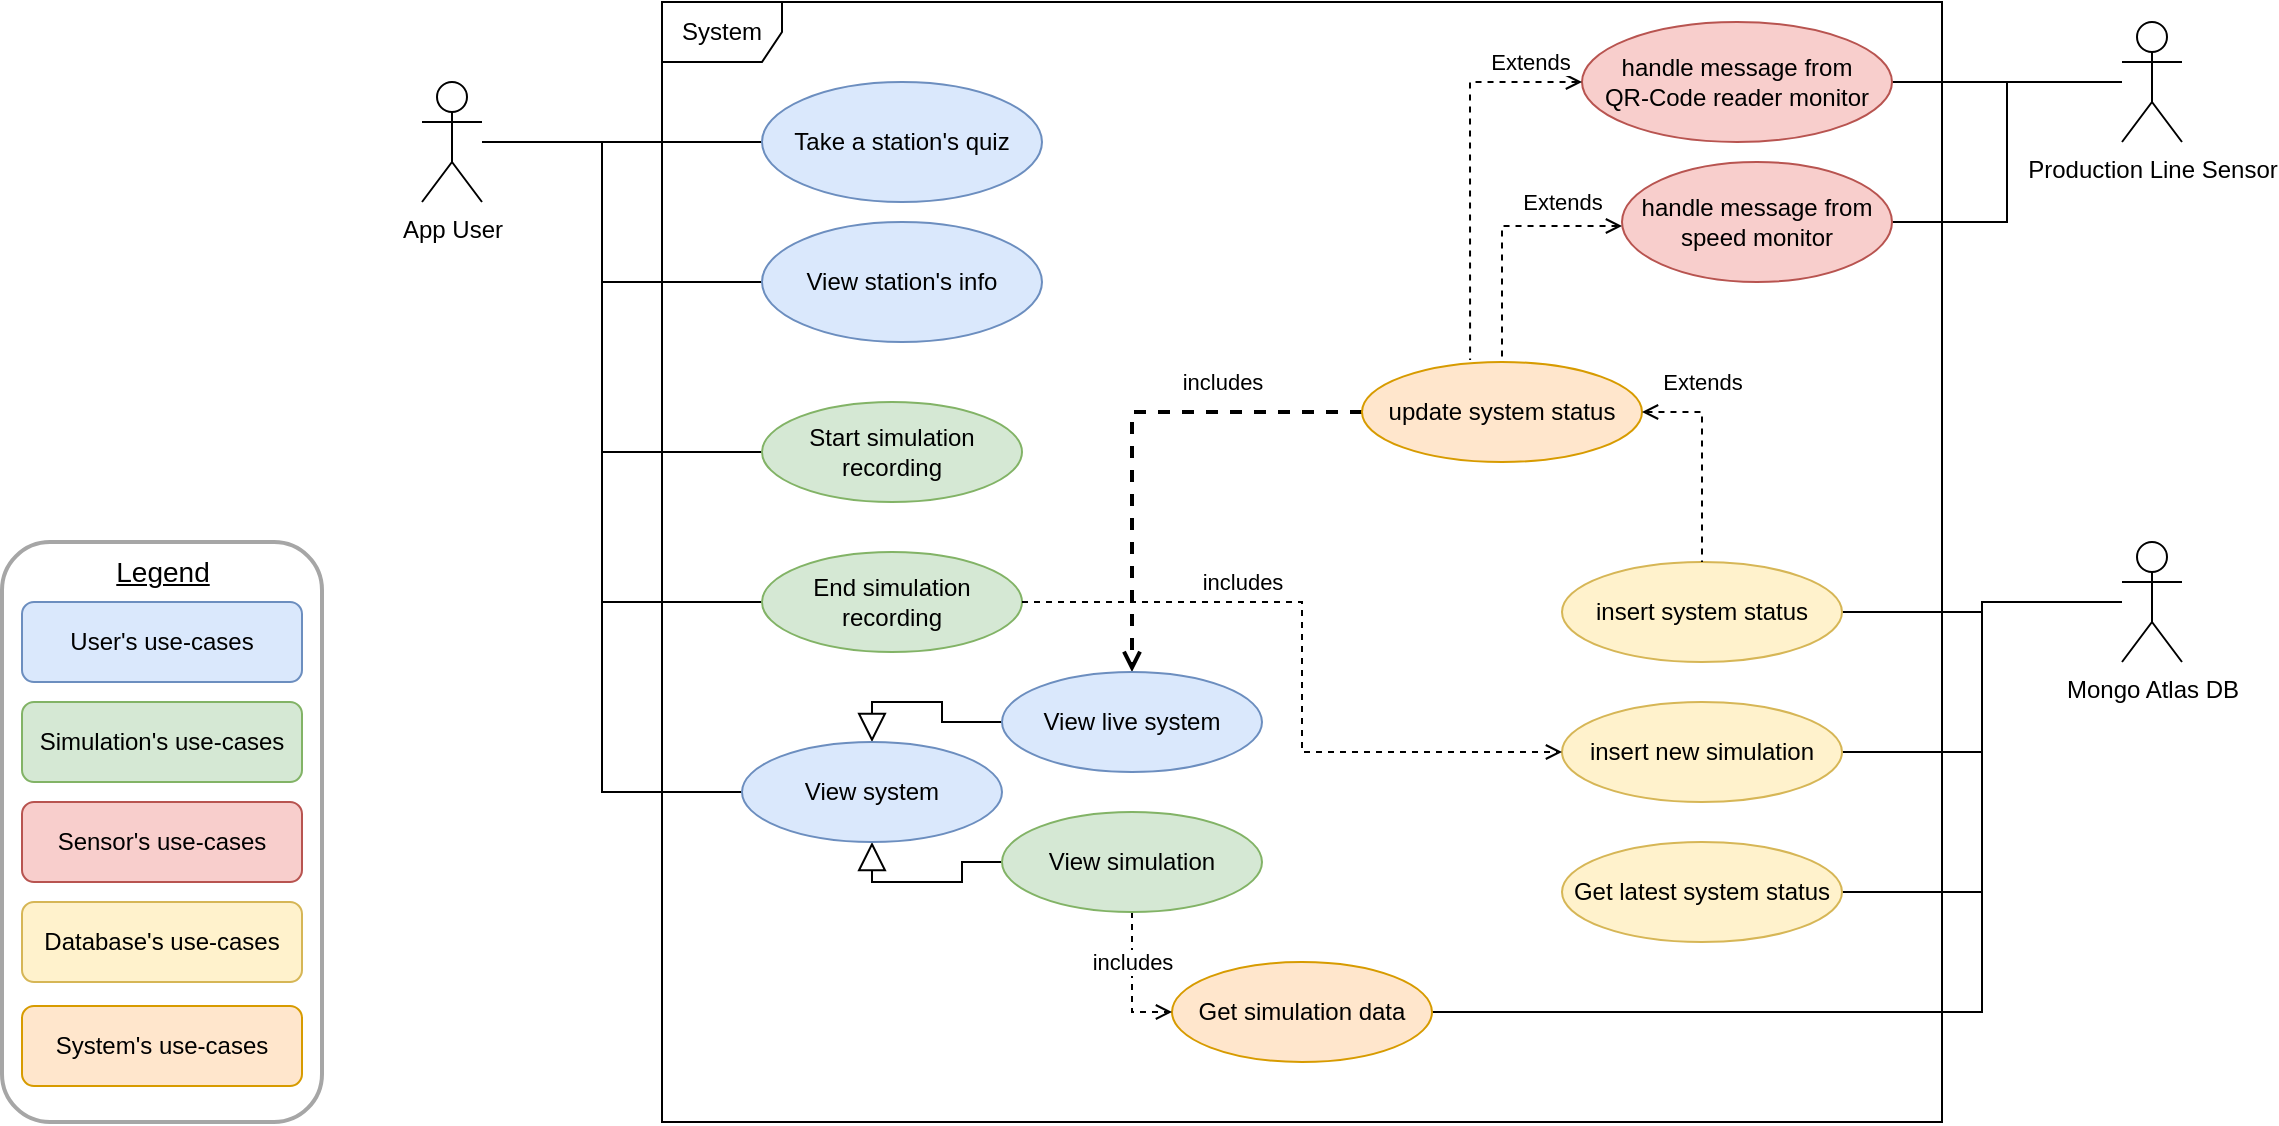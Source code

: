 <mxfile version="26.2.2">
  <diagram name="Page-1" id="rR2V_Q7q65ynBNokU8pl">
    <mxGraphModel dx="2278" dy="849" grid="1" gridSize="10" guides="1" tooltips="1" connect="1" arrows="1" fold="1" page="1" pageScale="1" pageWidth="850" pageHeight="1100" math="0" shadow="0">
      <root>
        <mxCell id="0" />
        <mxCell id="1" parent="0" />
        <mxCell id="vN8rGPiPdER4d5cGfl4L-1" value="System" style="shape=umlFrame;whiteSpace=wrap;html=1;pointerEvents=0;" parent="1" vertex="1">
          <mxGeometry x="220" y="170" width="640" height="560" as="geometry" />
        </mxCell>
        <mxCell id="vN8rGPiPdER4d5cGfl4L-9" style="edgeStyle=orthogonalEdgeStyle;rounded=0;orthogonalLoop=1;jettySize=auto;html=1;endArrow=none;startFill=0;" parent="1" source="vN8rGPiPdER4d5cGfl4L-2" target="vN8rGPiPdER4d5cGfl4L-8" edge="1">
          <mxGeometry relative="1" as="geometry" />
        </mxCell>
        <mxCell id="5xq10pbfFs4bVuOM3ThR-27" style="edgeStyle=orthogonalEdgeStyle;rounded=0;orthogonalLoop=1;jettySize=auto;html=1;entryX=0;entryY=0.5;entryDx=0;entryDy=0;endArrow=none;startFill=0;" parent="1" source="vN8rGPiPdER4d5cGfl4L-2" target="5xq10pbfFs4bVuOM3ThR-18" edge="1">
          <mxGeometry relative="1" as="geometry">
            <Array as="points">
              <mxPoint x="190" y="240" />
              <mxPoint x="190" y="395" />
            </Array>
          </mxGeometry>
        </mxCell>
        <mxCell id="5xq10pbfFs4bVuOM3ThR-28" style="edgeStyle=orthogonalEdgeStyle;rounded=0;orthogonalLoop=1;jettySize=auto;html=1;entryX=0;entryY=0.5;entryDx=0;entryDy=0;endArrow=none;startFill=0;" parent="1" source="vN8rGPiPdER4d5cGfl4L-2" target="5xq10pbfFs4bVuOM3ThR-23" edge="1">
          <mxGeometry relative="1" as="geometry">
            <Array as="points">
              <mxPoint x="190" y="240" />
              <mxPoint x="190" y="470" />
            </Array>
          </mxGeometry>
        </mxCell>
        <mxCell id="5xq10pbfFs4bVuOM3ThR-34" style="edgeStyle=orthogonalEdgeStyle;rounded=0;orthogonalLoop=1;jettySize=auto;html=1;entryX=0;entryY=0.5;entryDx=0;entryDy=0;endArrow=none;startFill=0;" parent="1" source="vN8rGPiPdER4d5cGfl4L-2" target="5xq10pbfFs4bVuOM3ThR-33" edge="1">
          <mxGeometry relative="1" as="geometry">
            <Array as="points">
              <mxPoint x="190" y="240" />
              <mxPoint x="190" y="565" />
            </Array>
          </mxGeometry>
        </mxCell>
        <mxCell id="SfxXH9b3Tyiaz1xrUwsE-6" style="edgeStyle=orthogonalEdgeStyle;rounded=0;orthogonalLoop=1;jettySize=auto;html=1;endArrow=none;startFill=0;" parent="1" source="vN8rGPiPdER4d5cGfl4L-2" target="SfxXH9b3Tyiaz1xrUwsE-5" edge="1">
          <mxGeometry relative="1" as="geometry">
            <Array as="points">
              <mxPoint x="190" y="240" />
              <mxPoint x="190" y="310" />
            </Array>
          </mxGeometry>
        </mxCell>
        <mxCell id="vN8rGPiPdER4d5cGfl4L-2" value="App User" style="shape=umlActor;verticalLabelPosition=bottom;verticalAlign=top;html=1;" parent="1" vertex="1">
          <mxGeometry x="100" y="210" width="30" height="60" as="geometry" />
        </mxCell>
        <mxCell id="vN8rGPiPdER4d5cGfl4L-7" style="edgeStyle=orthogonalEdgeStyle;rounded=0;orthogonalLoop=1;jettySize=auto;html=1;endArrow=none;startFill=0;" parent="1" source="vN8rGPiPdER4d5cGfl4L-3" edge="1">
          <mxGeometry relative="1" as="geometry">
            <mxPoint x="835" y="210" as="targetPoint" />
          </mxGeometry>
        </mxCell>
        <mxCell id="5xq10pbfFs4bVuOM3ThR-9" style="edgeStyle=orthogonalEdgeStyle;rounded=0;orthogonalLoop=1;jettySize=auto;html=1;entryX=1;entryY=0.5;entryDx=0;entryDy=0;endArrow=none;startFill=0;" parent="1" source="vN8rGPiPdER4d5cGfl4L-3" target="5xq10pbfFs4bVuOM3ThR-2" edge="1">
          <mxGeometry relative="1" as="geometry" />
        </mxCell>
        <mxCell id="vN8rGPiPdER4d5cGfl4L-3" value="Production Line Sensor" style="shape=umlActor;verticalLabelPosition=bottom;verticalAlign=top;html=1;" parent="1" vertex="1">
          <mxGeometry x="950" y="180" width="30" height="60" as="geometry" />
        </mxCell>
        <mxCell id="5xq10pbfFs4bVuOM3ThR-12" style="edgeStyle=orthogonalEdgeStyle;rounded=0;orthogonalLoop=1;jettySize=auto;html=1;endArrow=none;startFill=0;" parent="1" source="vN8rGPiPdER4d5cGfl4L-4" target="vN8rGPiPdER4d5cGfl4L-10" edge="1">
          <mxGeometry relative="1" as="geometry" />
        </mxCell>
        <mxCell id="5xq10pbfFs4bVuOM3ThR-21" style="edgeStyle=orthogonalEdgeStyle;rounded=0;orthogonalLoop=1;jettySize=auto;html=1;entryX=1;entryY=0.5;entryDx=0;entryDy=0;endArrow=none;startFill=0;" parent="1" source="vN8rGPiPdER4d5cGfl4L-4" target="5xq10pbfFs4bVuOM3ThR-19" edge="1">
          <mxGeometry relative="1" as="geometry" />
        </mxCell>
        <mxCell id="5xq10pbfFs4bVuOM3ThR-22" style="edgeStyle=orthogonalEdgeStyle;rounded=0;orthogonalLoop=1;jettySize=auto;html=1;entryX=1;entryY=0.5;entryDx=0;entryDy=0;endArrow=none;startFill=0;" parent="1" source="vN8rGPiPdER4d5cGfl4L-4" target="5xq10pbfFs4bVuOM3ThR-20" edge="1">
          <mxGeometry relative="1" as="geometry" />
        </mxCell>
        <mxCell id="5xq10pbfFs4bVuOM3ThR-30" style="edgeStyle=orthogonalEdgeStyle;rounded=0;orthogonalLoop=1;jettySize=auto;html=1;entryX=1;entryY=0.5;entryDx=0;entryDy=0;endArrow=none;startFill=0;" parent="1" source="vN8rGPiPdER4d5cGfl4L-4" target="5xq10pbfFs4bVuOM3ThR-24" edge="1">
          <mxGeometry relative="1" as="geometry">
            <Array as="points">
              <mxPoint x="880" y="470" />
              <mxPoint x="880" y="675" />
            </Array>
          </mxGeometry>
        </mxCell>
        <mxCell id="vN8rGPiPdER4d5cGfl4L-4" value="Mongo Atlas DB" style="shape=umlActor;verticalLabelPosition=bottom;verticalAlign=top;html=1;" parent="1" vertex="1">
          <mxGeometry x="950" y="440" width="30" height="60" as="geometry" />
        </mxCell>
        <mxCell id="vN8rGPiPdER4d5cGfl4L-8" value="Take a station&#39;s quiz" style="ellipse;whiteSpace=wrap;html=1;fillColor=#dae8fc;strokeColor=#6c8ebf;" parent="1" vertex="1">
          <mxGeometry x="270" y="210" width="140" height="60" as="geometry" />
        </mxCell>
        <mxCell id="vN8rGPiPdER4d5cGfl4L-10" value="insert system status" style="ellipse;whiteSpace=wrap;html=1;fillColor=#fff2cc;strokeColor=#d6b656;" parent="1" vertex="1">
          <mxGeometry x="670" y="450" width="140" height="50" as="geometry" />
        </mxCell>
        <mxCell id="5xq10pbfFs4bVuOM3ThR-1" value="handle message from&lt;div&gt;QR-Code reader monitor&lt;/div&gt;" style="ellipse;whiteSpace=wrap;html=1;fillColor=#f8cecc;strokeColor=#b85450;" parent="1" vertex="1">
          <mxGeometry x="680" y="180" width="155" height="60" as="geometry" />
        </mxCell>
        <mxCell id="5xq10pbfFs4bVuOM3ThR-2" value="handle message from speed monitor" style="ellipse;whiteSpace=wrap;html=1;fillColor=#f8cecc;strokeColor=#b85450;" parent="1" vertex="1">
          <mxGeometry x="700" y="250" width="135" height="60" as="geometry" />
        </mxCell>
        <mxCell id="SfxXH9b3Tyiaz1xrUwsE-3" style="edgeStyle=orthogonalEdgeStyle;rounded=0;orthogonalLoop=1;jettySize=auto;html=1;strokeWidth=2;endArrow=open;endFill=0;dashed=1;" parent="1" source="5xq10pbfFs4bVuOM3ThR-6" target="5xq10pbfFs4bVuOM3ThR-31" edge="1">
          <mxGeometry relative="1" as="geometry" />
        </mxCell>
        <mxCell id="SfxXH9b3Tyiaz1xrUwsE-4" value="includes" style="edgeLabel;html=1;align=center;verticalAlign=middle;resizable=0;points=[];" parent="SfxXH9b3Tyiaz1xrUwsE-3" vertex="1" connectable="0">
          <mxGeometry x="-0.502" y="-2" relative="1" as="geometry">
            <mxPoint x="-9" y="-13" as="offset" />
          </mxGeometry>
        </mxCell>
        <mxCell id="5xq10pbfFs4bVuOM3ThR-6" value="update system status" style="ellipse;whiteSpace=wrap;html=1;fillColor=#ffe6cc;strokeColor=#d79b00;" parent="1" vertex="1">
          <mxGeometry x="570" y="350" width="140" height="50" as="geometry" />
        </mxCell>
        <mxCell id="5xq10pbfFs4bVuOM3ThR-7" value="Extends" style="endArrow=none;endSize=6;endFill=0;html=1;rounded=0;startArrow=open;startFill=0;dashed=1;entryX=0.386;entryY=-0.02;entryDx=0;entryDy=0;entryPerimeter=0;" parent="1" source="5xq10pbfFs4bVuOM3ThR-1" target="5xq10pbfFs4bVuOM3ThR-6" edge="1">
          <mxGeometry x="-0.732" y="-10" width="160" relative="1" as="geometry">
            <mxPoint x="719.948" y="188.708" as="sourcePoint" />
            <mxPoint x="640" y="450" as="targetPoint" />
            <Array as="points">
              <mxPoint x="624" y="210" />
            </Array>
            <mxPoint as="offset" />
          </mxGeometry>
        </mxCell>
        <mxCell id="5xq10pbfFs4bVuOM3ThR-10" value="Extends" style="endArrow=none;endSize=6;endFill=0;html=1;rounded=0;startArrow=open;startFill=0;dashed=1;" parent="1" target="5xq10pbfFs4bVuOM3ThR-6" edge="1">
          <mxGeometry x="-0.531" y="-12" width="160" relative="1" as="geometry">
            <mxPoint x="700" y="282" as="sourcePoint" />
            <mxPoint x="640" y="360" as="targetPoint" />
            <Array as="points">
              <mxPoint x="640" y="282" />
            </Array>
            <mxPoint as="offset" />
          </mxGeometry>
        </mxCell>
        <mxCell id="5xq10pbfFs4bVuOM3ThR-14" value="Extends" style="endArrow=none;endSize=6;endFill=0;html=1;rounded=0;startArrow=open;startFill=0;dashed=1;" parent="1" source="5xq10pbfFs4bVuOM3ThR-6" target="vN8rGPiPdER4d5cGfl4L-10" edge="1">
          <mxGeometry x="-0.429" y="-15" width="160" relative="1" as="geometry">
            <mxPoint x="797.5" y="382" as="sourcePoint" />
            <mxPoint x="737.5" y="450" as="targetPoint" />
            <Array as="points">
              <mxPoint x="740" y="375" />
            </Array>
            <mxPoint x="15" y="-15" as="offset" />
          </mxGeometry>
        </mxCell>
        <mxCell id="5xq10pbfFs4bVuOM3ThR-18" value="Start simulation recording" style="ellipse;whiteSpace=wrap;html=1;fillColor=#d5e8d4;strokeColor=#82b366;" parent="1" vertex="1">
          <mxGeometry x="270" y="370" width="130" height="50" as="geometry" />
        </mxCell>
        <mxCell id="5xq10pbfFs4bVuOM3ThR-19" value="insert new simulation" style="ellipse;whiteSpace=wrap;html=1;fillColor=#fff2cc;strokeColor=#d6b656;" parent="1" vertex="1">
          <mxGeometry x="670" y="520" width="140" height="50" as="geometry" />
        </mxCell>
        <mxCell id="5xq10pbfFs4bVuOM3ThR-20" value="Get latest system status" style="ellipse;whiteSpace=wrap;html=1;fillColor=#fff2cc;strokeColor=#d6b656;" parent="1" vertex="1">
          <mxGeometry x="670" y="590" width="140" height="50" as="geometry" />
        </mxCell>
        <mxCell id="5xq10pbfFs4bVuOM3ThR-23" value="End simulation recording" style="ellipse;whiteSpace=wrap;html=1;fillColor=#d5e8d4;strokeColor=#82b366;" parent="1" vertex="1">
          <mxGeometry x="270" y="445" width="130" height="50" as="geometry" />
        </mxCell>
        <mxCell id="5xq10pbfFs4bVuOM3ThR-24" value="Get simulation data" style="ellipse;whiteSpace=wrap;html=1;fillColor=#ffe6cc;strokeColor=#d79b00;" parent="1" vertex="1">
          <mxGeometry x="475" y="650" width="130" height="50" as="geometry" />
        </mxCell>
        <mxCell id="5xq10pbfFs4bVuOM3ThR-25" value="includes" style="endArrow=open;endSize=6;endFill=0;html=1;rounded=0;entryX=0;entryY=0.5;entryDx=0;entryDy=0;exitX=1;exitY=0.5;exitDx=0;exitDy=0;dashed=1;" parent="1" source="5xq10pbfFs4bVuOM3ThR-23" target="5xq10pbfFs4bVuOM3ThR-19" edge="1">
          <mxGeometry x="-0.362" y="10" width="160" relative="1" as="geometry">
            <mxPoint x="600" y="560" as="sourcePoint" />
            <mxPoint x="440" y="500" as="targetPoint" />
            <Array as="points">
              <mxPoint x="540" y="470" />
              <mxPoint x="540" y="545" />
            </Array>
            <mxPoint as="offset" />
          </mxGeometry>
        </mxCell>
        <mxCell id="5xq10pbfFs4bVuOM3ThR-35" style="edgeStyle=orthogonalEdgeStyle;rounded=0;orthogonalLoop=1;jettySize=auto;html=1;endArrow=block;endFill=0;endSize=12;" parent="1" source="5xq10pbfFs4bVuOM3ThR-31" target="5xq10pbfFs4bVuOM3ThR-33" edge="1">
          <mxGeometry relative="1" as="geometry">
            <Array as="points">
              <mxPoint x="360" y="530" />
              <mxPoint x="360" y="520" />
              <mxPoint x="325" y="520" />
            </Array>
          </mxGeometry>
        </mxCell>
        <mxCell id="5xq10pbfFs4bVuOM3ThR-31" value="View live system" style="ellipse;whiteSpace=wrap;html=1;fillColor=#dae8fc;strokeColor=#6c8ebf;" parent="1" vertex="1">
          <mxGeometry x="390" y="505" width="130" height="50" as="geometry" />
        </mxCell>
        <mxCell id="5xq10pbfFs4bVuOM3ThR-36" style="edgeStyle=orthogonalEdgeStyle;rounded=0;orthogonalLoop=1;jettySize=auto;html=1;endArrow=block;endFill=0;startSize=6;endSize=12;" parent="1" source="5xq10pbfFs4bVuOM3ThR-32" target="5xq10pbfFs4bVuOM3ThR-33" edge="1">
          <mxGeometry relative="1" as="geometry">
            <Array as="points">
              <mxPoint x="370" y="600" />
              <mxPoint x="370" y="610" />
              <mxPoint x="325" y="610" />
            </Array>
          </mxGeometry>
        </mxCell>
        <mxCell id="5xq10pbfFs4bVuOM3ThR-39" style="edgeStyle=orthogonalEdgeStyle;rounded=0;orthogonalLoop=1;jettySize=auto;html=1;entryX=0;entryY=0.5;entryDx=0;entryDy=0;endArrow=open;endFill=0;dashed=1;" parent="1" source="5xq10pbfFs4bVuOM3ThR-32" target="5xq10pbfFs4bVuOM3ThR-24" edge="1">
          <mxGeometry relative="1" as="geometry" />
        </mxCell>
        <mxCell id="5xq10pbfFs4bVuOM3ThR-40" value="includes" style="edgeLabel;html=1;align=center;verticalAlign=middle;resizable=0;points=[];" parent="5xq10pbfFs4bVuOM3ThR-39" vertex="1" connectable="0">
          <mxGeometry x="0.114" y="-4" relative="1" as="geometry">
            <mxPoint x="4" y="-14" as="offset" />
          </mxGeometry>
        </mxCell>
        <mxCell id="5xq10pbfFs4bVuOM3ThR-32" value="View simulation" style="ellipse;whiteSpace=wrap;html=1;fillColor=#d5e8d4;strokeColor=#82b366;" parent="1" vertex="1">
          <mxGeometry x="390" y="575" width="130" height="50" as="geometry" />
        </mxCell>
        <mxCell id="5xq10pbfFs4bVuOM3ThR-33" value="View system" style="ellipse;whiteSpace=wrap;html=1;fillColor=#dae8fc;strokeColor=#6c8ebf;" parent="1" vertex="1">
          <mxGeometry x="260" y="540" width="130" height="50" as="geometry" />
        </mxCell>
        <mxCell id="SfxXH9b3Tyiaz1xrUwsE-5" value="View station&#39;s info" style="ellipse;whiteSpace=wrap;html=1;fillColor=#dae8fc;strokeColor=#6c8ebf;" parent="1" vertex="1">
          <mxGeometry x="270" y="280" width="140" height="60" as="geometry" />
        </mxCell>
        <mxCell id="sdELdjrARzcqsPj1WRTK-1" value="User&#39;s use-cases" style="rounded=1;whiteSpace=wrap;html=1;fillColor=#dae8fc;strokeColor=#6c8ebf;" parent="1" vertex="1">
          <mxGeometry x="-100" y="470" width="140" height="40" as="geometry" />
        </mxCell>
        <mxCell id="sdELdjrARzcqsPj1WRTK-2" value="Simulation&#39;s use-cases" style="rounded=1;whiteSpace=wrap;html=1;fillColor=#d5e8d4;strokeColor=#82b366;" parent="1" vertex="1">
          <mxGeometry x="-100" y="520" width="140" height="40" as="geometry" />
        </mxCell>
        <mxCell id="sdELdjrARzcqsPj1WRTK-3" value="Sensor&#39;s use-cases" style="rounded=1;whiteSpace=wrap;html=1;fillColor=#f8cecc;strokeColor=#b85450;" parent="1" vertex="1">
          <mxGeometry x="-100" y="570" width="140" height="40" as="geometry" />
        </mxCell>
        <mxCell id="sdELdjrARzcqsPj1WRTK-4" value="Database&#39;s use-cases" style="rounded=1;whiteSpace=wrap;html=1;fillColor=#fff2cc;strokeColor=#d6b656;" parent="1" vertex="1">
          <mxGeometry x="-100" y="620" width="140" height="40" as="geometry" />
        </mxCell>
        <mxCell id="sdELdjrARzcqsPj1WRTK-5" value="System&#39;s use-cases" style="rounded=1;whiteSpace=wrap;html=1;fillColor=#ffe6cc;strokeColor=#d79b00;" parent="1" vertex="1">
          <mxGeometry x="-100" y="672" width="140" height="40" as="geometry" />
        </mxCell>
        <mxCell id="PUN2Va8DwemFMrHgA7TA-1" value="&lt;u&gt;&lt;font style=&quot;font-size: 14px;&quot;&gt;Legend&lt;/font&gt;&lt;/u&gt;" style="text;html=1;align=center;verticalAlign=middle;resizable=0;points=[];autosize=1;strokeColor=none;fillColor=none;" parent="1" vertex="1">
          <mxGeometry x="-65" y="440" width="70" height="30" as="geometry" />
        </mxCell>
        <mxCell id="PUN2Va8DwemFMrHgA7TA-2" value="" style="whiteSpace=wrap;html=1;fillColor=none;strokeColor=#A6A6A6;strokeWidth=2;rounded=1;shadow=0;" parent="1" vertex="1">
          <mxGeometry x="-110" y="440" width="160" height="290" as="geometry" />
        </mxCell>
      </root>
    </mxGraphModel>
  </diagram>
</mxfile>

